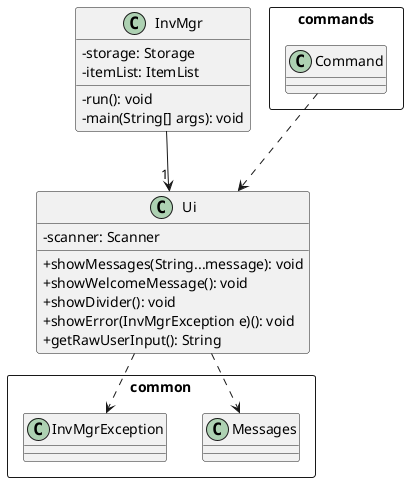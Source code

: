 @startuml
skinparam classAttributeIconSize 0
class InvMgr
class Ui

package common <<Rectangle>> {
    class Messages
    class InvMgrException
}

package commands <<Rectangle>> {
    class Command
}

class InvMgr {
    - storage: Storage
    - itemList: ItemList
    - run(): void
    - main(String[] args): void
}

class Ui {
    - scanner: Scanner
    + showMessages(String...message): void
    + showWelcomeMessage(): void
    + showDivider(): void
    + showError(InvMgrException e)(): void
    + getRawUserInput(): String
}

InvMgr --> "1" Ui
Ui ..> InvMgrException
Ui ..> Messages
Command ..> Ui
@enduml